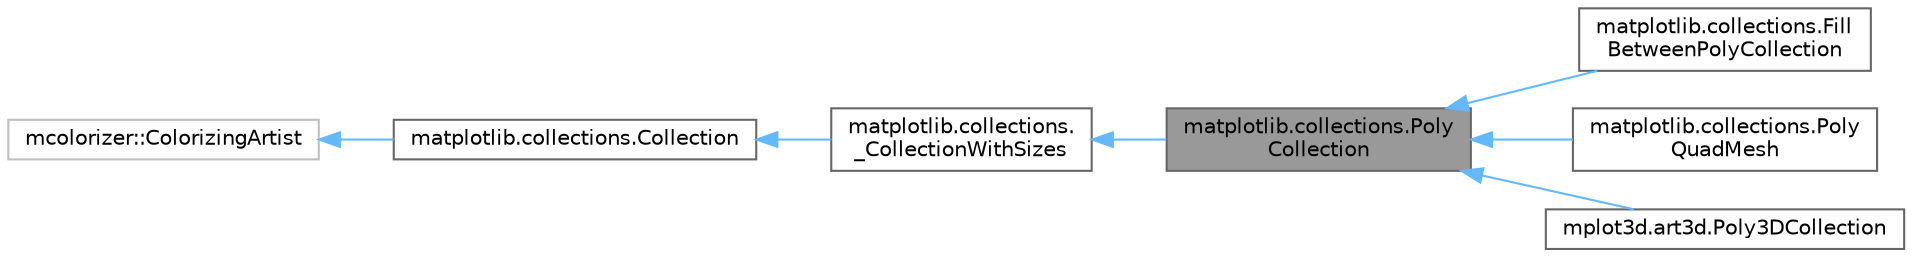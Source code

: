 digraph "matplotlib.collections.PolyCollection"
{
 // LATEX_PDF_SIZE
  bgcolor="transparent";
  edge [fontname=Helvetica,fontsize=10,labelfontname=Helvetica,labelfontsize=10];
  node [fontname=Helvetica,fontsize=10,shape=box,height=0.2,width=0.4];
  rankdir="LR";
  Node1 [id="Node000001",label="matplotlib.collections.Poly\lCollection",height=0.2,width=0.4,color="gray40", fillcolor="grey60", style="filled", fontcolor="black",tooltip=" "];
  Node2 -> Node1 [id="edge7_Node000001_Node000002",dir="back",color="steelblue1",style="solid",tooltip=" "];
  Node2 [id="Node000002",label="matplotlib.collections.\l_CollectionWithSizes",height=0.2,width=0.4,color="gray40", fillcolor="white", style="filled",URL="$dc/d4e/classmatplotlib_1_1collections_1_1__CollectionWithSizes.html",tooltip=" "];
  Node3 -> Node2 [id="edge8_Node000002_Node000003",dir="back",color="steelblue1",style="solid",tooltip=" "];
  Node3 [id="Node000003",label="matplotlib.collections.Collection",height=0.2,width=0.4,color="gray40", fillcolor="white", style="filled",URL="$d9/dd5/classmatplotlib_1_1collections_1_1Collection.html",tooltip=" "];
  Node4 -> Node3 [id="edge9_Node000003_Node000004",dir="back",color="steelblue1",style="solid",tooltip=" "];
  Node4 [id="Node000004",label="mcolorizer::ColorizingArtist",height=0.2,width=0.4,color="grey75", fillcolor="white", style="filled",tooltip=" "];
  Node1 -> Node5 [id="edge10_Node000001_Node000005",dir="back",color="steelblue1",style="solid",tooltip=" "];
  Node5 [id="Node000005",label="matplotlib.collections.Fill\lBetweenPolyCollection",height=0.2,width=0.4,color="gray40", fillcolor="white", style="filled",URL="$da/dfc/classmatplotlib_1_1collections_1_1FillBetweenPolyCollection.html",tooltip=" "];
  Node1 -> Node6 [id="edge11_Node000001_Node000006",dir="back",color="steelblue1",style="solid",tooltip=" "];
  Node6 [id="Node000006",label="matplotlib.collections.Poly\lQuadMesh",height=0.2,width=0.4,color="gray40", fillcolor="white", style="filled",URL="$dc/da2/classmatplotlib_1_1collections_1_1PolyQuadMesh.html",tooltip=" "];
  Node1 -> Node7 [id="edge12_Node000001_Node000007",dir="back",color="steelblue1",style="solid",tooltip=" "];
  Node7 [id="Node000007",label="mplot3d.art3d.Poly3DCollection",height=0.2,width=0.4,color="gray40", fillcolor="white", style="filled",URL="$d4/da5/classmplot3d_1_1art3d_1_1Poly3DCollection.html",tooltip=" "];
}
